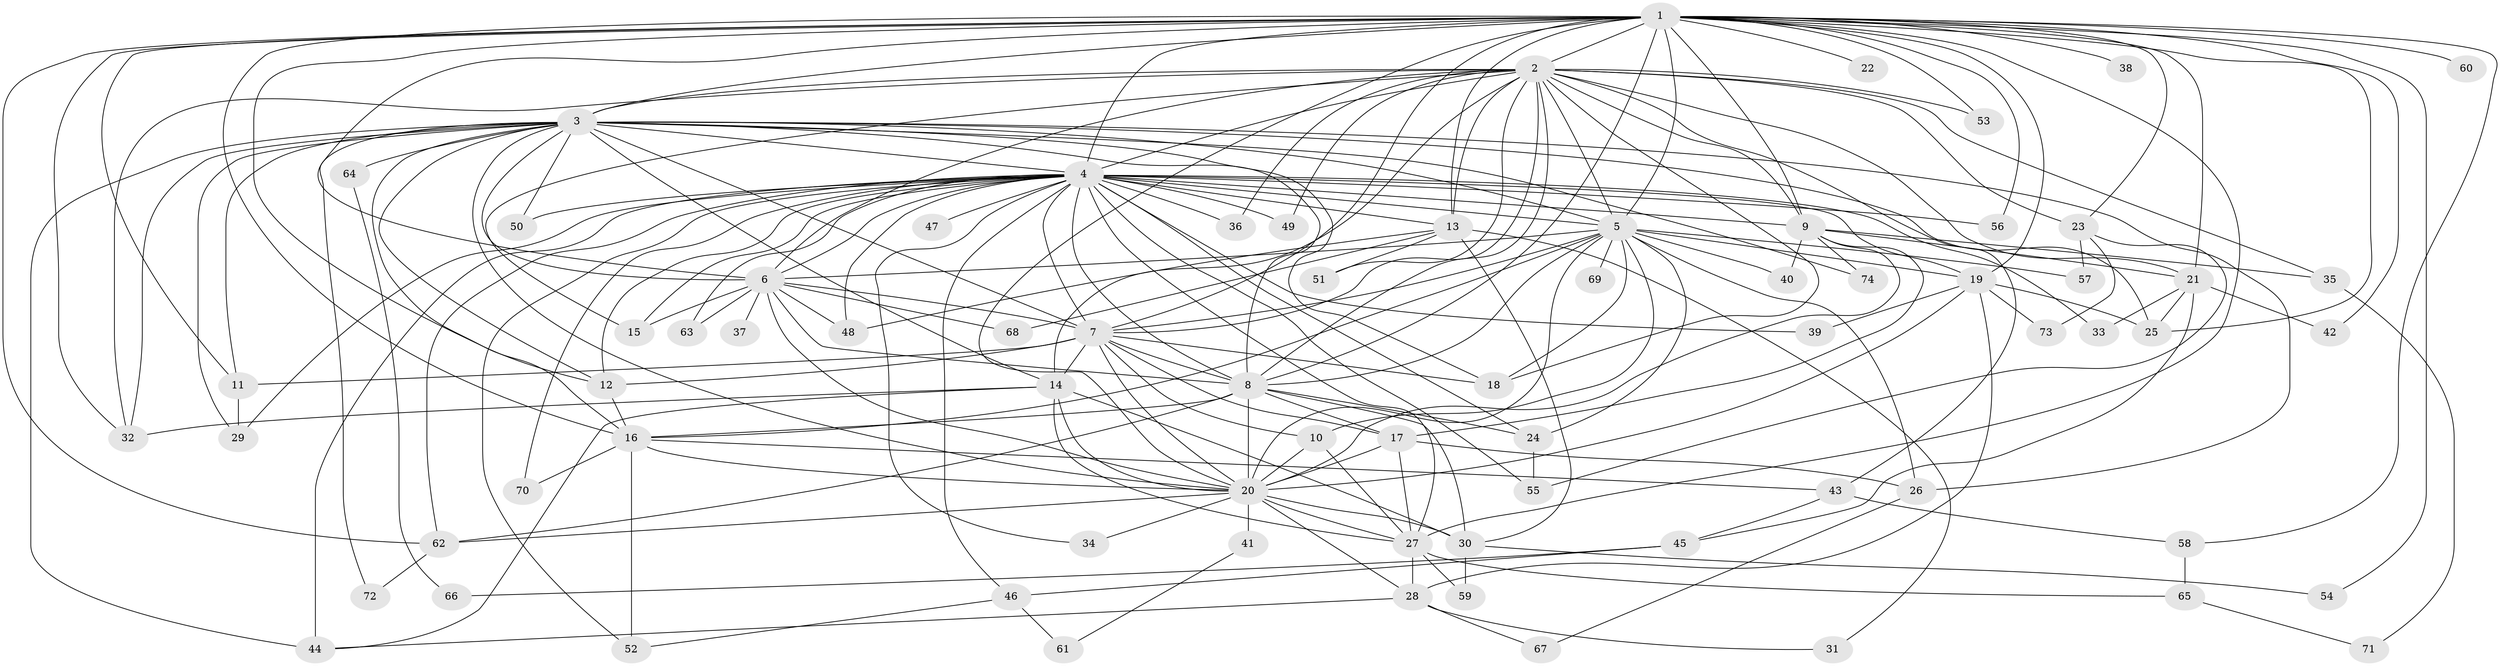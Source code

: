 // original degree distribution, {24: 0.006756756756756757, 27: 0.013513513513513514, 28: 0.006756756756756757, 22: 0.006756756756756757, 16: 0.013513513513513514, 40: 0.006756756756756757, 25: 0.006756756756756757, 23: 0.006756756756756757, 6: 0.02702702702702703, 3: 0.17567567567567569, 4: 0.10135135135135136, 7: 0.02027027027027027, 2: 0.5540540540540541, 5: 0.04054054054054054, 8: 0.006756756756756757, 9: 0.006756756756756757}
// Generated by graph-tools (version 1.1) at 2025/49/03/04/25 22:49:45]
// undirected, 74 vertices, 198 edges
graph export_dot {
  node [color=gray90,style=filled];
  1;
  2;
  3;
  4;
  5;
  6;
  7;
  8;
  9;
  10;
  11;
  12;
  13;
  14;
  15;
  16;
  17;
  18;
  19;
  20;
  21;
  22;
  23;
  24;
  25;
  26;
  27;
  28;
  29;
  30;
  31;
  32;
  33;
  34;
  35;
  36;
  37;
  38;
  39;
  40;
  41;
  42;
  43;
  44;
  45;
  46;
  47;
  48;
  49;
  50;
  51;
  52;
  53;
  54;
  55;
  56;
  57;
  58;
  59;
  60;
  61;
  62;
  63;
  64;
  65;
  66;
  67;
  68;
  69;
  70;
  71;
  72;
  73;
  74;
  1 -- 2 [weight=2.0];
  1 -- 3 [weight=2.0];
  1 -- 4 [weight=4.0];
  1 -- 5 [weight=3.0];
  1 -- 6 [weight=2.0];
  1 -- 7 [weight=2.0];
  1 -- 8 [weight=2.0];
  1 -- 9 [weight=1.0];
  1 -- 11 [weight=1.0];
  1 -- 12 [weight=1.0];
  1 -- 13 [weight=1.0];
  1 -- 16 [weight=1.0];
  1 -- 19 [weight=1.0];
  1 -- 20 [weight=1.0];
  1 -- 21 [weight=2.0];
  1 -- 22 [weight=2.0];
  1 -- 23 [weight=1.0];
  1 -- 25 [weight=1.0];
  1 -- 27 [weight=1.0];
  1 -- 32 [weight=1.0];
  1 -- 38 [weight=1.0];
  1 -- 42 [weight=1.0];
  1 -- 53 [weight=1.0];
  1 -- 54 [weight=1.0];
  1 -- 56 [weight=1.0];
  1 -- 58 [weight=1.0];
  1 -- 60 [weight=1.0];
  1 -- 62 [weight=1.0];
  2 -- 3 [weight=1.0];
  2 -- 4 [weight=3.0];
  2 -- 5 [weight=2.0];
  2 -- 6 [weight=1.0];
  2 -- 7 [weight=1.0];
  2 -- 8 [weight=1.0];
  2 -- 9 [weight=2.0];
  2 -- 13 [weight=1.0];
  2 -- 14 [weight=1.0];
  2 -- 15 [weight=1.0];
  2 -- 18 [weight=1.0];
  2 -- 21 [weight=1.0];
  2 -- 23 [weight=1.0];
  2 -- 32 [weight=1.0];
  2 -- 35 [weight=1.0];
  2 -- 36 [weight=1.0];
  2 -- 43 [weight=1.0];
  2 -- 49 [weight=1.0];
  2 -- 51 [weight=1.0];
  2 -- 53 [weight=1.0];
  3 -- 4 [weight=3.0];
  3 -- 5 [weight=2.0];
  3 -- 6 [weight=1.0];
  3 -- 7 [weight=1.0];
  3 -- 8 [weight=1.0];
  3 -- 11 [weight=1.0];
  3 -- 12 [weight=1.0];
  3 -- 14 [weight=1.0];
  3 -- 16 [weight=1.0];
  3 -- 18 [weight=1.0];
  3 -- 20 [weight=1.0];
  3 -- 25 [weight=1.0];
  3 -- 26 [weight=1.0];
  3 -- 29 [weight=2.0];
  3 -- 32 [weight=1.0];
  3 -- 44 [weight=1.0];
  3 -- 50 [weight=1.0];
  3 -- 64 [weight=1.0];
  3 -- 72 [weight=1.0];
  3 -- 74 [weight=1.0];
  4 -- 5 [weight=10.0];
  4 -- 6 [weight=3.0];
  4 -- 7 [weight=2.0];
  4 -- 8 [weight=3.0];
  4 -- 9 [weight=2.0];
  4 -- 12 [weight=1.0];
  4 -- 13 [weight=3.0];
  4 -- 15 [weight=1.0];
  4 -- 19 [weight=1.0];
  4 -- 24 [weight=2.0];
  4 -- 27 [weight=1.0];
  4 -- 29 [weight=1.0];
  4 -- 33 [weight=1.0];
  4 -- 34 [weight=1.0];
  4 -- 36 [weight=1.0];
  4 -- 39 [weight=1.0];
  4 -- 44 [weight=2.0];
  4 -- 46 [weight=1.0];
  4 -- 47 [weight=1.0];
  4 -- 48 [weight=1.0];
  4 -- 49 [weight=1.0];
  4 -- 50 [weight=1.0];
  4 -- 52 [weight=1.0];
  4 -- 55 [weight=1.0];
  4 -- 56 [weight=1.0];
  4 -- 62 [weight=1.0];
  4 -- 63 [weight=1.0];
  4 -- 70 [weight=1.0];
  5 -- 6 [weight=1.0];
  5 -- 7 [weight=1.0];
  5 -- 8 [weight=1.0];
  5 -- 10 [weight=1.0];
  5 -- 16 [weight=2.0];
  5 -- 18 [weight=3.0];
  5 -- 19 [weight=1.0];
  5 -- 20 [weight=1.0];
  5 -- 24 [weight=1.0];
  5 -- 26 [weight=1.0];
  5 -- 40 [weight=1.0];
  5 -- 57 [weight=1.0];
  5 -- 69 [weight=1.0];
  6 -- 7 [weight=1.0];
  6 -- 8 [weight=1.0];
  6 -- 15 [weight=1.0];
  6 -- 20 [weight=1.0];
  6 -- 37 [weight=1.0];
  6 -- 48 [weight=1.0];
  6 -- 63 [weight=1.0];
  6 -- 68 [weight=1.0];
  7 -- 8 [weight=3.0];
  7 -- 10 [weight=1.0];
  7 -- 11 [weight=1.0];
  7 -- 12 [weight=1.0];
  7 -- 14 [weight=7.0];
  7 -- 17 [weight=1.0];
  7 -- 18 [weight=1.0];
  7 -- 20 [weight=1.0];
  8 -- 16 [weight=1.0];
  8 -- 17 [weight=1.0];
  8 -- 20 [weight=11.0];
  8 -- 24 [weight=1.0];
  8 -- 30 [weight=1.0];
  8 -- 62 [weight=1.0];
  9 -- 17 [weight=1.0];
  9 -- 20 [weight=1.0];
  9 -- 21 [weight=1.0];
  9 -- 35 [weight=1.0];
  9 -- 40 [weight=1.0];
  9 -- 74 [weight=1.0];
  10 -- 20 [weight=1.0];
  10 -- 27 [weight=1.0];
  11 -- 29 [weight=3.0];
  12 -- 16 [weight=1.0];
  13 -- 30 [weight=1.0];
  13 -- 31 [weight=1.0];
  13 -- 48 [weight=1.0];
  13 -- 51 [weight=1.0];
  13 -- 68 [weight=1.0];
  14 -- 20 [weight=1.0];
  14 -- 27 [weight=1.0];
  14 -- 30 [weight=1.0];
  14 -- 32 [weight=1.0];
  14 -- 44 [weight=1.0];
  16 -- 20 [weight=1.0];
  16 -- 43 [weight=1.0];
  16 -- 52 [weight=1.0];
  16 -- 70 [weight=1.0];
  17 -- 20 [weight=1.0];
  17 -- 26 [weight=1.0];
  17 -- 27 [weight=1.0];
  19 -- 20 [weight=1.0];
  19 -- 25 [weight=1.0];
  19 -- 28 [weight=1.0];
  19 -- 39 [weight=1.0];
  19 -- 73 [weight=1.0];
  20 -- 27 [weight=1.0];
  20 -- 28 [weight=1.0];
  20 -- 30 [weight=1.0];
  20 -- 34 [weight=1.0];
  20 -- 41 [weight=2.0];
  20 -- 62 [weight=1.0];
  21 -- 25 [weight=1.0];
  21 -- 33 [weight=1.0];
  21 -- 42 [weight=1.0];
  21 -- 45 [weight=1.0];
  23 -- 55 [weight=1.0];
  23 -- 57 [weight=1.0];
  23 -- 73 [weight=1.0];
  24 -- 55 [weight=1.0];
  26 -- 67 [weight=1.0];
  27 -- 28 [weight=1.0];
  27 -- 59 [weight=1.0];
  27 -- 65 [weight=1.0];
  28 -- 31 [weight=1.0];
  28 -- 44 [weight=1.0];
  28 -- 67 [weight=1.0];
  30 -- 54 [weight=1.0];
  30 -- 59 [weight=1.0];
  35 -- 71 [weight=1.0];
  41 -- 61 [weight=1.0];
  43 -- 45 [weight=1.0];
  43 -- 58 [weight=1.0];
  45 -- 46 [weight=1.0];
  45 -- 66 [weight=1.0];
  46 -- 52 [weight=1.0];
  46 -- 61 [weight=1.0];
  58 -- 65 [weight=1.0];
  62 -- 72 [weight=1.0];
  64 -- 66 [weight=1.0];
  65 -- 71 [weight=1.0];
}
